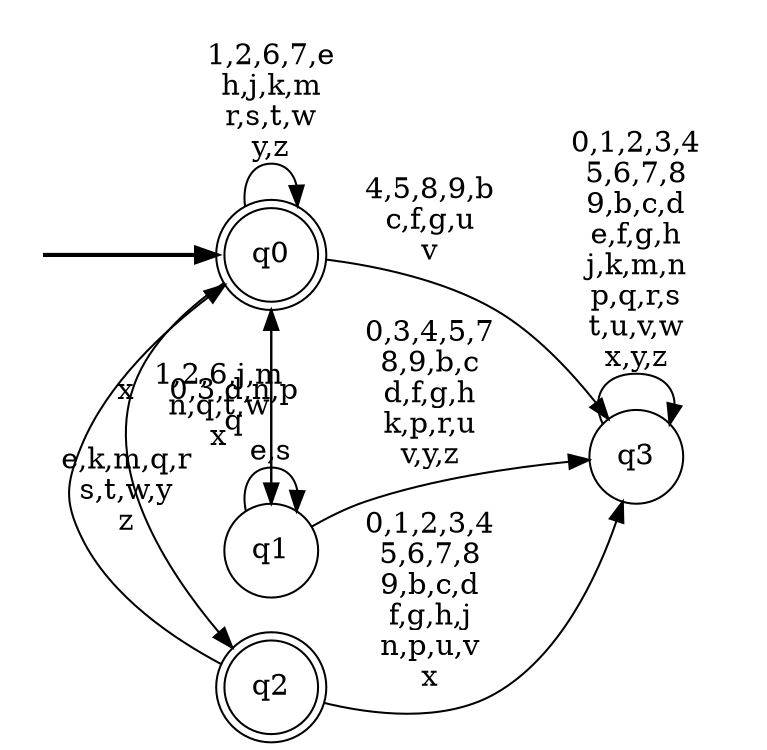 digraph BlueStar {
__start0 [style = invis, shape = none, label = "", width = 0, height = 0];

rankdir=LR;
size="8,5";

s0 [style="rounded,filled", color="black", fillcolor="white" shape="doublecircle", label="q0"];
s1 [style="filled", color="black", fillcolor="white" shape="circle", label="q1"];
s2 [style="rounded,filled", color="black", fillcolor="white" shape="doublecircle", label="q2"];
s3 [style="filled", color="black", fillcolor="white" shape="circle", label="q3"];
subgraph cluster_main { 
	graph [pad=".75", ranksep="0.15", nodesep="0.15"];
	 style=invis; 
	__start0 -> s0 [penwidth=2];
}
s0 -> s0 [label="1,2,6,7,e\nh,j,k,m\nr,s,t,w\ny,z"];
s0 -> s1 [label="0,3,d,n,p\nq"];
s0 -> s2 [label="x"];
s0 -> s3 [label="4,5,8,9,b\nc,f,g,u\nv"];
s1 -> s0 [label="1,2,6,j,m\nn,q,t,w\nx"];
s1 -> s1 [label="e,s"];
s1 -> s3 [label="0,3,4,5,7\n8,9,b,c\nd,f,g,h\nk,p,r,u\nv,y,z"];
s2 -> s0 [label="e,k,m,q,r\ns,t,w,y\nz"];
s2 -> s3 [label="0,1,2,3,4\n5,6,7,8\n9,b,c,d\nf,g,h,j\nn,p,u,v\nx"];
s3 -> s3 [label="0,1,2,3,4\n5,6,7,8\n9,b,c,d\ne,f,g,h\nj,k,m,n\np,q,r,s\nt,u,v,w\nx,y,z"];

}